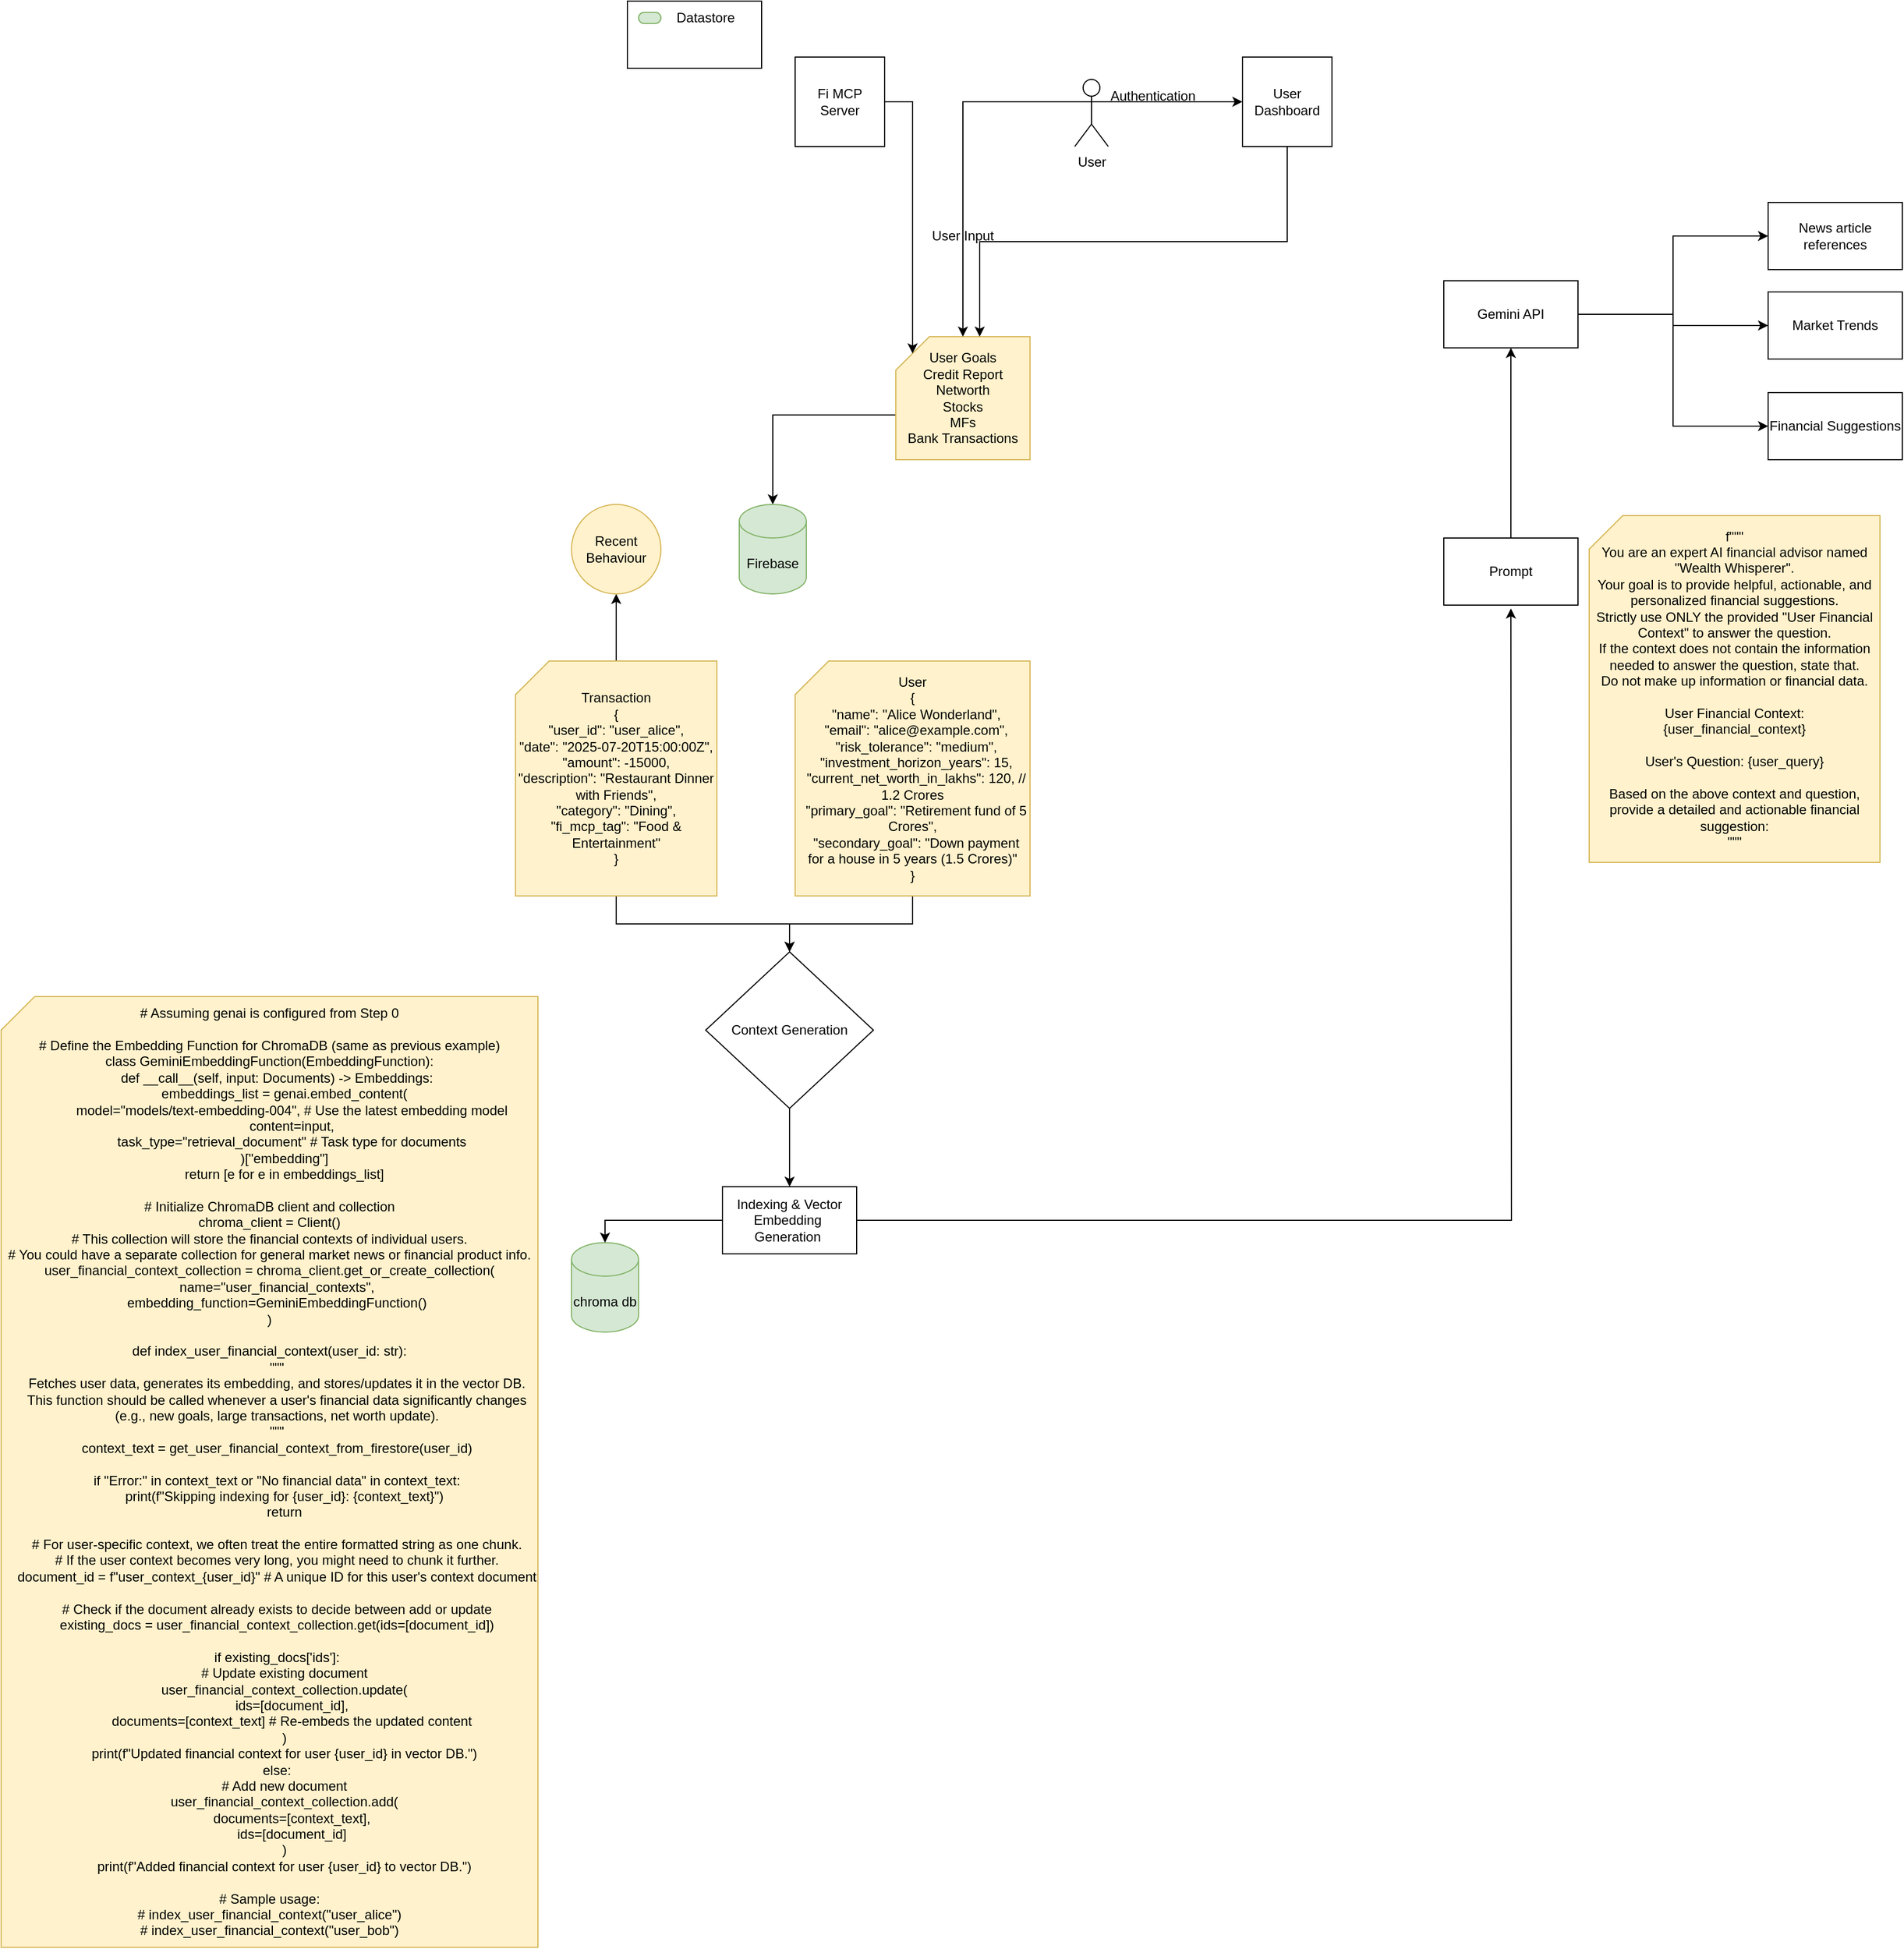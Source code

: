 <mxfile version="27.2.0">
  <diagram name="Page-1" id="WzYazhsnSwZsc0X3zXtO">
    <mxGraphModel grid="1" page="1" gridSize="10" guides="1" tooltips="1" connect="1" arrows="1" fold="1" pageScale="1" pageWidth="850" pageHeight="1100" math="0" shadow="0">
      <root>
        <mxCell id="0" />
        <mxCell id="1" parent="0" />
        <mxCell id="U9w6U5YVwnzO4c40B4l2-2" value="Fi MCP&lt;br&gt;Server" style="whiteSpace=wrap;html=1;aspect=fixed;" vertex="1" parent="1">
          <mxGeometry x="-30" y="160" width="80" height="80" as="geometry" />
        </mxCell>
        <mxCell id="U9w6U5YVwnzO4c40B4l2-4" value="User Input" style="text;html=1;align=center;verticalAlign=middle;whiteSpace=wrap;rounded=0;" vertex="1" parent="1">
          <mxGeometry x="90" y="305" width="60" height="30" as="geometry" />
        </mxCell>
        <mxCell id="U9w6U5YVwnzO4c40B4l2-24" style="edgeStyle=orthogonalEdgeStyle;rounded=0;orthogonalLoop=1;jettySize=auto;html=1;exitX=1;exitY=0.5;exitDx=0;exitDy=0;entryX=0;entryY=0.5;entryDx=0;entryDy=0;" edge="1" parent="1" source="U9w6U5YVwnzO4c40B4l2-18" target="U9w6U5YVwnzO4c40B4l2-21">
          <mxGeometry relative="1" as="geometry" />
        </mxCell>
        <mxCell id="U9w6U5YVwnzO4c40B4l2-25" style="edgeStyle=orthogonalEdgeStyle;rounded=0;orthogonalLoop=1;jettySize=auto;html=1;exitX=1;exitY=0.5;exitDx=0;exitDy=0;entryX=0;entryY=0.5;entryDx=0;entryDy=0;" edge="1" parent="1" source="U9w6U5YVwnzO4c40B4l2-18" target="U9w6U5YVwnzO4c40B4l2-22">
          <mxGeometry relative="1" as="geometry" />
        </mxCell>
        <mxCell id="U9w6U5YVwnzO4c40B4l2-26" style="edgeStyle=orthogonalEdgeStyle;rounded=0;orthogonalLoop=1;jettySize=auto;html=1;exitX=1;exitY=0.5;exitDx=0;exitDy=0;entryX=0;entryY=0.5;entryDx=0;entryDy=0;" edge="1" parent="1" source="U9w6U5YVwnzO4c40B4l2-18" target="U9w6U5YVwnzO4c40B4l2-23">
          <mxGeometry relative="1" as="geometry" />
        </mxCell>
        <mxCell id="U9w6U5YVwnzO4c40B4l2-18" value="&lt;div&gt;&lt;br&gt;&lt;/div&gt;Gemini API&lt;div&gt;&lt;br&gt;&lt;/div&gt;" style="rounded=0;whiteSpace=wrap;html=1;" vertex="1" parent="1">
          <mxGeometry x="550" y="360" width="120" height="60" as="geometry" />
        </mxCell>
        <mxCell id="U9w6U5YVwnzO4c40B4l2-21" value="News article references" style="rounded=0;whiteSpace=wrap;html=1;" vertex="1" parent="1">
          <mxGeometry x="840" y="290" width="120" height="60" as="geometry" />
        </mxCell>
        <mxCell id="U9w6U5YVwnzO4c40B4l2-22" value="Market Trends" style="rounded=0;whiteSpace=wrap;html=1;" vertex="1" parent="1">
          <mxGeometry x="840" y="370" width="120" height="60" as="geometry" />
        </mxCell>
        <mxCell id="U9w6U5YVwnzO4c40B4l2-23" value="Financial Suggestions" style="rounded=0;whiteSpace=wrap;html=1;" vertex="1" parent="1">
          <mxGeometry x="840" y="460" width="120" height="60" as="geometry" />
        </mxCell>
        <mxCell id="Hd7Uzk-TOv8m8Qbjf4Wz-2" value="User Dashboard" style="whiteSpace=wrap;html=1;aspect=fixed;" vertex="1" parent="1">
          <mxGeometry x="370" y="160" width="80" height="80" as="geometry" />
        </mxCell>
        <mxCell id="Hd7Uzk-TOv8m8Qbjf4Wz-21" style="edgeStyle=orthogonalEdgeStyle;rounded=0;orthogonalLoop=1;jettySize=auto;html=1;exitX=1;exitY=0.333;exitDx=0;exitDy=0;exitPerimeter=0;" edge="1" parent="1" source="Hd7Uzk-TOv8m8Qbjf4Wz-4" target="Hd7Uzk-TOv8m8Qbjf4Wz-2">
          <mxGeometry relative="1" as="geometry" />
        </mxCell>
        <mxCell id="Hd7Uzk-TOv8m8Qbjf4Wz-4" value="User" style="shape=umlActor;verticalLabelPosition=bottom;verticalAlign=top;html=1;outlineConnect=0;" vertex="1" parent="1">
          <mxGeometry x="220" y="180" width="30" height="60" as="geometry" />
        </mxCell>
        <mxCell id="Hd7Uzk-TOv8m8Qbjf4Wz-20" style="edgeStyle=orthogonalEdgeStyle;rounded=0;orthogonalLoop=1;jettySize=auto;html=1;exitX=0;exitY=0;exitDx=0;exitDy=70;exitPerimeter=0;" edge="1" parent="1" source="Hd7Uzk-TOv8m8Qbjf4Wz-5" target="Hd7Uzk-TOv8m8Qbjf4Wz-15">
          <mxGeometry relative="1" as="geometry" />
        </mxCell>
        <mxCell id="Hd7Uzk-TOv8m8Qbjf4Wz-5" value="User Goals&lt;br&gt;Credit Report&lt;div&gt;Networth&lt;/div&gt;&lt;div&gt;Stocks&lt;/div&gt;&lt;div&gt;MFs&lt;/div&gt;&lt;div&gt;Bank Transactions&lt;/div&gt;" style="shape=card;whiteSpace=wrap;html=1;fillColor=#fff2cc;strokeColor=#d6b656;" vertex="1" parent="1">
          <mxGeometry x="60" y="410" width="120" height="110" as="geometry" />
        </mxCell>
        <mxCell id="Hd7Uzk-TOv8m8Qbjf4Wz-6" style="edgeStyle=orthogonalEdgeStyle;rounded=0;orthogonalLoop=1;jettySize=auto;html=1;exitX=0.5;exitY=1;exitDx=0;exitDy=0;entryX=0;entryY=0;entryDx=75;entryDy=0;entryPerimeter=0;" edge="1" parent="1" source="Hd7Uzk-TOv8m8Qbjf4Wz-2" target="Hd7Uzk-TOv8m8Qbjf4Wz-5">
          <mxGeometry relative="1" as="geometry" />
        </mxCell>
        <mxCell id="Hd7Uzk-TOv8m8Qbjf4Wz-8" style="edgeStyle=orthogonalEdgeStyle;rounded=0;orthogonalLoop=1;jettySize=auto;html=1;exitX=0;exitY=0.333;exitDx=0;exitDy=0;exitPerimeter=0;entryX=0.5;entryY=0;entryDx=0;entryDy=0;entryPerimeter=0;" edge="1" parent="1" source="Hd7Uzk-TOv8m8Qbjf4Wz-4" target="Hd7Uzk-TOv8m8Qbjf4Wz-5">
          <mxGeometry relative="1" as="geometry" />
        </mxCell>
        <mxCell id="Hd7Uzk-TOv8m8Qbjf4Wz-9" value="Authentication" style="text;html=1;align=center;verticalAlign=middle;whiteSpace=wrap;rounded=0;" vertex="1" parent="1">
          <mxGeometry x="260" y="180" width="60" height="30" as="geometry" />
        </mxCell>
        <mxCell id="Hd7Uzk-TOv8m8Qbjf4Wz-11" style="edgeStyle=orthogonalEdgeStyle;rounded=0;orthogonalLoop=1;jettySize=auto;html=1;exitX=1;exitY=0.5;exitDx=0;exitDy=0;entryX=0;entryY=0;entryDx=15;entryDy=15;entryPerimeter=0;" edge="1" parent="1" source="U9w6U5YVwnzO4c40B4l2-2" target="Hd7Uzk-TOv8m8Qbjf4Wz-5">
          <mxGeometry relative="1" as="geometry" />
        </mxCell>
        <mxCell id="Hd7Uzk-TOv8m8Qbjf4Wz-15" value="Firebase" style="shape=cylinder3;whiteSpace=wrap;html=1;boundedLbl=1;backgroundOutline=1;size=15;fillColor=#d5e8d4;strokeColor=#82b366;" vertex="1" parent="1">
          <mxGeometry x="-80" y="560" width="60" height="80" as="geometry" />
        </mxCell>
        <mxCell id="Hd7Uzk-TOv8m8Qbjf4Wz-16" value="" style="rounded=0;whiteSpace=wrap;html=1;fillColor=none;" vertex="1" parent="1">
          <mxGeometry x="-180" y="110" width="120" height="60" as="geometry" />
        </mxCell>
        <mxCell id="Hd7Uzk-TOv8m8Qbjf4Wz-18" value="" style="rounded=1;whiteSpace=wrap;html=1;fillColor=#d5e8d4;arcSize=50;strokeColor=#82b366;" vertex="1" parent="1">
          <mxGeometry x="-170" y="120" width="20" height="10" as="geometry" />
        </mxCell>
        <mxCell id="Hd7Uzk-TOv8m8Qbjf4Wz-19" value="Datastore" style="text;html=1;align=center;verticalAlign=middle;whiteSpace=wrap;rounded=0;" vertex="1" parent="1">
          <mxGeometry x="-140" y="110" width="60" height="30" as="geometry" />
        </mxCell>
        <mxCell id="Hd7Uzk-TOv8m8Qbjf4Wz-31" style="edgeStyle=orthogonalEdgeStyle;rounded=0;orthogonalLoop=1;jettySize=auto;html=1;exitX=0.5;exitY=1;exitDx=0;exitDy=0;exitPerimeter=0;" edge="1" parent="1" source="Hd7Uzk-TOv8m8Qbjf4Wz-23" target="Hd7Uzk-TOv8m8Qbjf4Wz-30">
          <mxGeometry relative="1" as="geometry" />
        </mxCell>
        <mxCell id="Hd7Uzk-TOv8m8Qbjf4Wz-23" value="&lt;div&gt;User&lt;br&gt;&lt;div&gt;{&lt;/div&gt;&lt;div&gt;&amp;nbsp; &quot;name&quot;: &quot;Alice Wonderland&quot;,&lt;/div&gt;&lt;div&gt;&amp;nbsp; &quot;email&quot;: &quot;alice@example.com&quot;,&lt;/div&gt;&lt;div&gt;&amp;nbsp; &quot;risk_tolerance&quot;: &quot;medium&quot;,&lt;/div&gt;&lt;div&gt;&amp;nbsp; &quot;investment_horizon_years&quot;: 15,&lt;/div&gt;&lt;div&gt;&amp;nbsp; &quot;current_net_worth_in_lakhs&quot;: 120, // 1.2 Crores&lt;/div&gt;&lt;div&gt;&amp;nbsp; &quot;primary_goal&quot;: &quot;Retirement fund of 5 Crores&quot;,&lt;/div&gt;&lt;div&gt;&amp;nbsp; &quot;secondary_goal&quot;: &quot;Down payment for a house in 5 years (1.5 Crores)&quot;&lt;/div&gt;&lt;div&gt;}&lt;/div&gt;&lt;/div&gt;" style="shape=card;whiteSpace=wrap;html=1;fillColor=#fff2cc;strokeColor=#d6b656;" vertex="1" parent="1">
          <mxGeometry x="-30" y="700" width="210" height="210" as="geometry" />
        </mxCell>
        <mxCell id="Hd7Uzk-TOv8m8Qbjf4Wz-27" value="" style="edgeStyle=orthogonalEdgeStyle;rounded=0;orthogonalLoop=1;jettySize=auto;html=1;" edge="1" parent="1" source="Hd7Uzk-TOv8m8Qbjf4Wz-24" target="Hd7Uzk-TOv8m8Qbjf4Wz-26">
          <mxGeometry relative="1" as="geometry" />
        </mxCell>
        <mxCell id="Hd7Uzk-TOv8m8Qbjf4Wz-32" style="edgeStyle=orthogonalEdgeStyle;rounded=0;orthogonalLoop=1;jettySize=auto;html=1;exitX=0.5;exitY=1;exitDx=0;exitDy=0;exitPerimeter=0;entryX=0.5;entryY=0;entryDx=0;entryDy=0;" edge="1" parent="1" source="Hd7Uzk-TOv8m8Qbjf4Wz-24" target="Hd7Uzk-TOv8m8Qbjf4Wz-30">
          <mxGeometry relative="1" as="geometry" />
        </mxCell>
        <mxCell id="Hd7Uzk-TOv8m8Qbjf4Wz-24" value="Transaction&lt;br&gt;{&lt;br/&gt;  &lt;span class=&quot;hljs-attr&quot;&gt;&quot;user_id&quot;&lt;/span&gt;: &lt;span class=&quot;hljs-string&quot;&gt;&quot;user_alice&quot;&lt;/span&gt;,&lt;br/&gt;  &lt;span class=&quot;hljs-attr&quot;&gt;&quot;date&quot;&lt;/span&gt;: &lt;span class=&quot;hljs-string&quot;&gt;&quot;2025-07-20T15:00:00Z&quot;&lt;/span&gt;,&lt;br/&gt;  &lt;span class=&quot;hljs-attr&quot;&gt;&quot;amount&quot;&lt;/span&gt;: &lt;span class=&quot;hljs-number&quot;&gt;-15000&lt;/span&gt;,&lt;br/&gt;  &lt;span class=&quot;hljs-attr&quot;&gt;&quot;description&quot;&lt;/span&gt;: &lt;span class=&quot;hljs-string&quot;&gt;&quot;Restaurant Dinner with Friends&quot;&lt;/span&gt;,&lt;br/&gt;  &lt;span class=&quot;hljs-attr&quot;&gt;&quot;category&quot;&lt;/span&gt;: &lt;span class=&quot;hljs-string&quot;&gt;&quot;Dining&quot;&lt;/span&gt;,&lt;br/&gt;  &lt;span class=&quot;hljs-attr&quot;&gt;&quot;fi_mcp_tag&quot;&lt;/span&gt;: &lt;span class=&quot;hljs-string&quot;&gt;&quot;Food &amp;amp; Entertainment&quot;&lt;/span&gt;&lt;br/&gt;}" style="shape=card;whiteSpace=wrap;html=1;fillColor=#fff2cc;strokeColor=#d6b656;" vertex="1" parent="1">
          <mxGeometry x="-280" y="700" width="180" height="210" as="geometry" />
        </mxCell>
        <mxCell id="Hd7Uzk-TOv8m8Qbjf4Wz-26" value="Recent Behaviour" style="ellipse;whiteSpace=wrap;html=1;fillColor=#fff2cc;strokeColor=#d6b656;" vertex="1" parent="1">
          <mxGeometry x="-230" y="560" width="80" height="80" as="geometry" />
        </mxCell>
        <mxCell id="Hd7Uzk-TOv8m8Qbjf4Wz-35" style="edgeStyle=orthogonalEdgeStyle;rounded=0;orthogonalLoop=1;jettySize=auto;html=1;exitX=0.5;exitY=1;exitDx=0;exitDy=0;entryX=0.5;entryY=0;entryDx=0;entryDy=0;" edge="1" parent="1" source="Hd7Uzk-TOv8m8Qbjf4Wz-30" target="Hd7Uzk-TOv8m8Qbjf4Wz-34">
          <mxGeometry relative="1" as="geometry" />
        </mxCell>
        <mxCell id="Hd7Uzk-TOv8m8Qbjf4Wz-30" value="Context Generation" style="rhombus;whiteSpace=wrap;html=1;fillColor=none;" vertex="1" parent="1">
          <mxGeometry x="-110" y="960" width="150" height="140" as="geometry" />
        </mxCell>
        <mxCell id="Hd7Uzk-TOv8m8Qbjf4Wz-33" value="chroma db" style="shape=cylinder3;whiteSpace=wrap;html=1;boundedLbl=1;backgroundOutline=1;size=15;fillColor=#d5e8d4;strokeColor=#82b366;" vertex="1" parent="1">
          <mxGeometry x="-230" y="1220" width="60" height="80" as="geometry" />
        </mxCell>
        <mxCell id="Hd7Uzk-TOv8m8Qbjf4Wz-39" style="edgeStyle=orthogonalEdgeStyle;rounded=0;orthogonalLoop=1;jettySize=auto;html=1;exitX=1;exitY=0.5;exitDx=0;exitDy=0;" edge="1" parent="1" source="Hd7Uzk-TOv8m8Qbjf4Wz-34">
          <mxGeometry relative="1" as="geometry">
            <mxPoint x="610" y="653" as="targetPoint" />
          </mxGeometry>
        </mxCell>
        <mxCell id="Hd7Uzk-TOv8m8Qbjf4Wz-34" value="Indexing &amp;amp; Vector Embedding&amp;nbsp;&lt;br&gt;Generation&amp;nbsp;" style="rounded=0;whiteSpace=wrap;html=1;fillColor=none;" vertex="1" parent="1">
          <mxGeometry x="-95" y="1170" width="120" height="60" as="geometry" />
        </mxCell>
        <mxCell id="Hd7Uzk-TOv8m8Qbjf4Wz-36" style="edgeStyle=orthogonalEdgeStyle;rounded=0;orthogonalLoop=1;jettySize=auto;html=1;exitX=0;exitY=0.5;exitDx=0;exitDy=0;entryX=0.5;entryY=0;entryDx=0;entryDy=0;entryPerimeter=0;" edge="1" parent="1" source="Hd7Uzk-TOv8m8Qbjf4Wz-34" target="Hd7Uzk-TOv8m8Qbjf4Wz-33">
          <mxGeometry relative="1" as="geometry" />
        </mxCell>
        <mxCell id="Hd7Uzk-TOv8m8Qbjf4Wz-37" value="&lt;div&gt;# Assuming genai is configured from Step 0&lt;/div&gt;&lt;div&gt;&lt;br&gt;&lt;/div&gt;&lt;div&gt;# Define the Embedding Function for ChromaDB (same as previous example)&lt;/div&gt;&lt;div&gt;class GeminiEmbeddingFunction(EmbeddingFunction):&lt;/div&gt;&lt;div&gt;&amp;nbsp; &amp;nbsp; def __call__(self, input: Documents) -&amp;gt; Embeddings:&lt;/div&gt;&lt;div&gt;&amp;nbsp; &amp;nbsp; &amp;nbsp; &amp;nbsp; embeddings_list = genai.embed_content(&lt;/div&gt;&lt;div&gt;&amp;nbsp; &amp;nbsp; &amp;nbsp; &amp;nbsp; &amp;nbsp; &amp;nbsp; model=&quot;models/text-embedding-004&quot;, # Use the latest embedding model&lt;/div&gt;&lt;div&gt;&amp;nbsp; &amp;nbsp; &amp;nbsp; &amp;nbsp; &amp;nbsp; &amp;nbsp; content=input,&lt;/div&gt;&lt;div&gt;&amp;nbsp; &amp;nbsp; &amp;nbsp; &amp;nbsp; &amp;nbsp; &amp;nbsp; task_type=&quot;retrieval_document&quot; # Task type for documents&lt;/div&gt;&lt;div&gt;&amp;nbsp; &amp;nbsp; &amp;nbsp; &amp;nbsp; )[&quot;embedding&quot;]&lt;/div&gt;&lt;div&gt;&amp;nbsp; &amp;nbsp; &amp;nbsp; &amp;nbsp; return [e for e in embeddings_list]&lt;/div&gt;&lt;div&gt;&lt;br&gt;&lt;/div&gt;&lt;div&gt;# Initialize ChromaDB client and collection&lt;/div&gt;&lt;div&gt;chroma_client = Client()&lt;/div&gt;&lt;div&gt;# This collection will store the financial contexts of individual users.&lt;/div&gt;&lt;div&gt;# You could have a separate collection for general market news or financial product info.&lt;/div&gt;&lt;div&gt;user_financial_context_collection = chroma_client.get_or_create_collection(&lt;/div&gt;&lt;div&gt;&amp;nbsp; &amp;nbsp; name=&quot;user_financial_contexts&quot;,&lt;/div&gt;&lt;div&gt;&amp;nbsp; &amp;nbsp; embedding_function=GeminiEmbeddingFunction()&lt;/div&gt;&lt;div&gt;)&lt;/div&gt;&lt;div&gt;&lt;br&gt;&lt;/div&gt;&lt;div&gt;def index_user_financial_context(user_id: str):&lt;/div&gt;&lt;div&gt;&amp;nbsp; &amp;nbsp; &quot;&quot;&quot;&lt;/div&gt;&lt;div&gt;&amp;nbsp; &amp;nbsp; Fetches user data, generates its embedding, and stores/updates it in the vector DB.&lt;/div&gt;&lt;div&gt;&amp;nbsp; &amp;nbsp; This function should be called whenever a user&#39;s financial data significantly changes&lt;/div&gt;&lt;div&gt;&amp;nbsp; &amp;nbsp; (e.g., new goals, large transactions, net worth update).&lt;/div&gt;&lt;div&gt;&amp;nbsp; &amp;nbsp; &quot;&quot;&quot;&lt;/div&gt;&lt;div&gt;&amp;nbsp; &amp;nbsp; context_text = get_user_financial_context_from_firestore(user_id)&lt;/div&gt;&lt;div&gt;&amp;nbsp; &amp;nbsp;&amp;nbsp;&lt;/div&gt;&lt;div&gt;&amp;nbsp; &amp;nbsp; if &quot;Error:&quot; in context_text or &quot;No financial data&quot; in context_text:&lt;/div&gt;&lt;div&gt;&amp;nbsp; &amp;nbsp; &amp;nbsp; &amp;nbsp; print(f&quot;Skipping indexing for {user_id}: {context_text}&quot;)&lt;/div&gt;&lt;div&gt;&amp;nbsp; &amp;nbsp; &amp;nbsp; &amp;nbsp; return&lt;/div&gt;&lt;div&gt;&lt;br&gt;&lt;/div&gt;&lt;div&gt;&amp;nbsp; &amp;nbsp; # For user-specific context, we often treat the entire formatted string as one chunk.&lt;/div&gt;&lt;div&gt;&amp;nbsp; &amp;nbsp; # If the user context becomes very long, you might need to chunk it further.&lt;/div&gt;&lt;div&gt;&amp;nbsp; &amp;nbsp; document_id = f&quot;user_context_{user_id}&quot; # A unique ID for this user&#39;s context document&lt;/div&gt;&lt;div&gt;&lt;br&gt;&lt;/div&gt;&lt;div&gt;&amp;nbsp; &amp;nbsp; # Check if the document already exists to decide between add or update&lt;/div&gt;&lt;div&gt;&amp;nbsp; &amp;nbsp; existing_docs = user_financial_context_collection.get(ids=[document_id])&lt;/div&gt;&lt;div&gt;&amp;nbsp; &amp;nbsp;&amp;nbsp;&lt;/div&gt;&lt;div&gt;&amp;nbsp; &amp;nbsp; if existing_docs[&#39;ids&#39;]:&lt;/div&gt;&lt;div&gt;&amp;nbsp; &amp;nbsp; &amp;nbsp; &amp;nbsp; # Update existing document&lt;/div&gt;&lt;div&gt;&amp;nbsp; &amp;nbsp; &amp;nbsp; &amp;nbsp; user_financial_context_collection.update(&lt;/div&gt;&lt;div&gt;&amp;nbsp; &amp;nbsp; &amp;nbsp; &amp;nbsp; &amp;nbsp; &amp;nbsp; ids=[document_id],&lt;/div&gt;&lt;div&gt;&amp;nbsp; &amp;nbsp; &amp;nbsp; &amp;nbsp; &amp;nbsp; &amp;nbsp; documents=[context_text] # Re-embeds the updated content&lt;/div&gt;&lt;div&gt;&amp;nbsp; &amp;nbsp; &amp;nbsp; &amp;nbsp; )&lt;/div&gt;&lt;div&gt;&amp;nbsp; &amp;nbsp; &amp;nbsp; &amp;nbsp; print(f&quot;Updated financial context for user {user_id} in vector DB.&quot;)&lt;/div&gt;&lt;div&gt;&amp;nbsp; &amp;nbsp; else:&lt;/div&gt;&lt;div&gt;&amp;nbsp; &amp;nbsp; &amp;nbsp; &amp;nbsp; # Add new document&lt;/div&gt;&lt;div&gt;&amp;nbsp; &amp;nbsp; &amp;nbsp; &amp;nbsp; user_financial_context_collection.add(&lt;/div&gt;&lt;div&gt;&amp;nbsp; &amp;nbsp; &amp;nbsp; &amp;nbsp; &amp;nbsp; &amp;nbsp; documents=[context_text],&lt;/div&gt;&lt;div&gt;&amp;nbsp; &amp;nbsp; &amp;nbsp; &amp;nbsp; &amp;nbsp; &amp;nbsp; ids=[document_id]&lt;/div&gt;&lt;div&gt;&amp;nbsp; &amp;nbsp; &amp;nbsp; &amp;nbsp; )&lt;/div&gt;&lt;div&gt;&amp;nbsp; &amp;nbsp; &amp;nbsp; &amp;nbsp; print(f&quot;Added financial context for user {user_id} to vector DB.&quot;)&lt;/div&gt;&lt;div&gt;&lt;br&gt;&lt;/div&gt;&lt;div&gt;# Sample usage:&lt;/div&gt;&lt;div&gt;# index_user_financial_context(&quot;user_alice&quot;)&lt;/div&gt;&lt;div&gt;# index_user_financial_context(&quot;user_bob&quot;)&lt;/div&gt;" style="shape=card;whiteSpace=wrap;html=1;fillColor=#fff2cc;strokeColor=#d6b656;" vertex="1" parent="1">
          <mxGeometry x="-740" y="1000" width="480" height="850" as="geometry" />
        </mxCell>
        <mxCell id="Hd7Uzk-TOv8m8Qbjf4Wz-41" style="edgeStyle=orthogonalEdgeStyle;rounded=0;orthogonalLoop=1;jettySize=auto;html=1;exitX=0.5;exitY=0;exitDx=0;exitDy=0;entryX=0.5;entryY=1;entryDx=0;entryDy=0;" edge="1" parent="1" source="Hd7Uzk-TOv8m8Qbjf4Wz-40" target="U9w6U5YVwnzO4c40B4l2-18">
          <mxGeometry relative="1" as="geometry" />
        </mxCell>
        <mxCell id="Hd7Uzk-TOv8m8Qbjf4Wz-40" value="&lt;div&gt;Prompt&lt;/div&gt;" style="rounded=0;whiteSpace=wrap;html=1;" vertex="1" parent="1">
          <mxGeometry x="550" y="590" width="120" height="60" as="geometry" />
        </mxCell>
        <mxCell id="Hd7Uzk-TOv8m8Qbjf4Wz-42" value="&lt;span class=&quot;hljs-string&quot;&gt;f&quot;&quot;&quot;&lt;br/&gt;    You are an expert AI financial advisor named &quot;Wealth Whisperer&quot;.&lt;br/&gt;    Your goal is to provide helpful, actionable, and personalized financial suggestions.&lt;br/&gt;    Strictly use ONLY the provided &quot;User Financial Context&quot; to answer the question.&lt;br/&gt;    If the context does not contain the information needed to answer the question, state that.&lt;br/&gt;    Do not make up information or financial data.&lt;br/&gt;&lt;br/&gt;    User Financial Context:&lt;br/&gt;    &lt;span class=&quot;hljs-subst&quot;&gt;{user_financial_context}&lt;/span&gt;&lt;br/&gt;&lt;br/&gt;    User&#39;s Question: &lt;span class=&quot;hljs-subst&quot;&gt;{user_query}&lt;/span&gt;&lt;br/&gt;&lt;br/&gt;    Based on the above context and question, provide a detailed and actionable financial suggestion:&lt;br/&gt;    &quot;&quot;&quot;&lt;/span&gt;" style="shape=card;whiteSpace=wrap;html=1;fillColor=#fff2cc;strokeColor=#d6b656;" vertex="1" parent="1">
          <mxGeometry x="680" y="570" width="260" height="310" as="geometry" />
        </mxCell>
      </root>
    </mxGraphModel>
  </diagram>
</mxfile>
